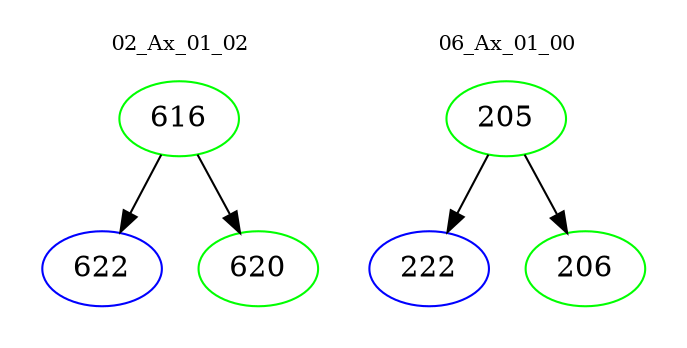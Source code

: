 digraph{
subgraph cluster_0 {
color = white
label = "02_Ax_01_02";
fontsize=10;
T0_616 [label="616", color="green"]
T0_616 -> T0_622 [color="black"]
T0_622 [label="622", color="blue"]
T0_616 -> T0_620 [color="black"]
T0_620 [label="620", color="green"]
}
subgraph cluster_1 {
color = white
label = "06_Ax_01_00";
fontsize=10;
T1_205 [label="205", color="green"]
T1_205 -> T1_222 [color="black"]
T1_222 [label="222", color="blue"]
T1_205 -> T1_206 [color="black"]
T1_206 [label="206", color="green"]
}
}
